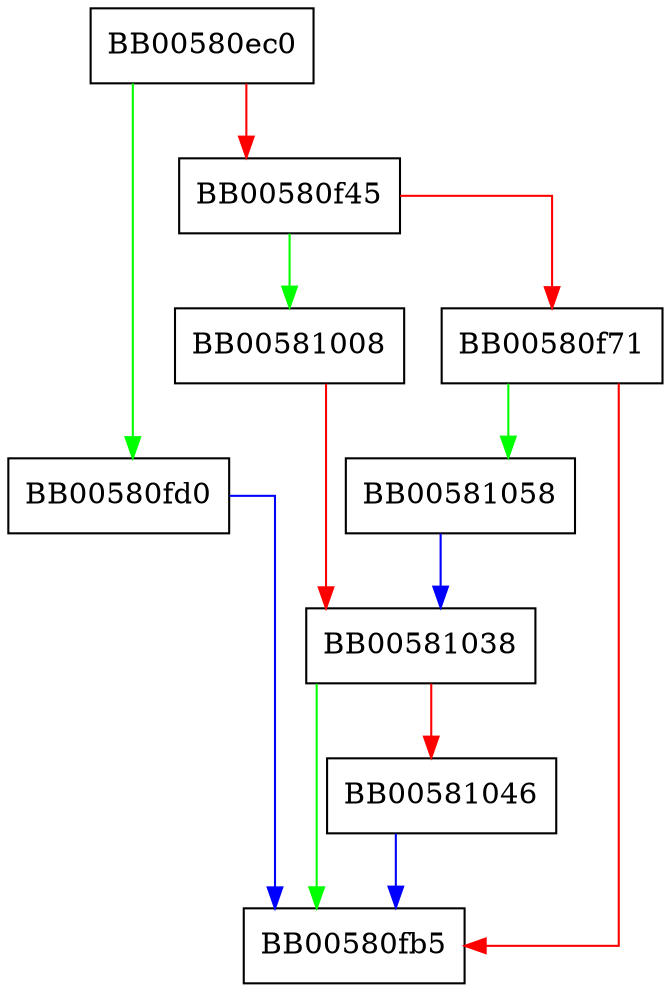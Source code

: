 digraph eckey_priv_encode {
  node [shape="box"];
  graph [splines=ortho];
  BB00580ec0 -> BB00580fd0 [color="green"];
  BB00580ec0 -> BB00580f45 [color="red"];
  BB00580f45 -> BB00581008 [color="green"];
  BB00580f45 -> BB00580f71 [color="red"];
  BB00580f71 -> BB00581058 [color="green"];
  BB00580f71 -> BB00580fb5 [color="red"];
  BB00580fd0 -> BB00580fb5 [color="blue"];
  BB00581008 -> BB00581038 [color="red"];
  BB00581038 -> BB00580fb5 [color="green"];
  BB00581038 -> BB00581046 [color="red"];
  BB00581046 -> BB00580fb5 [color="blue"];
  BB00581058 -> BB00581038 [color="blue"];
}